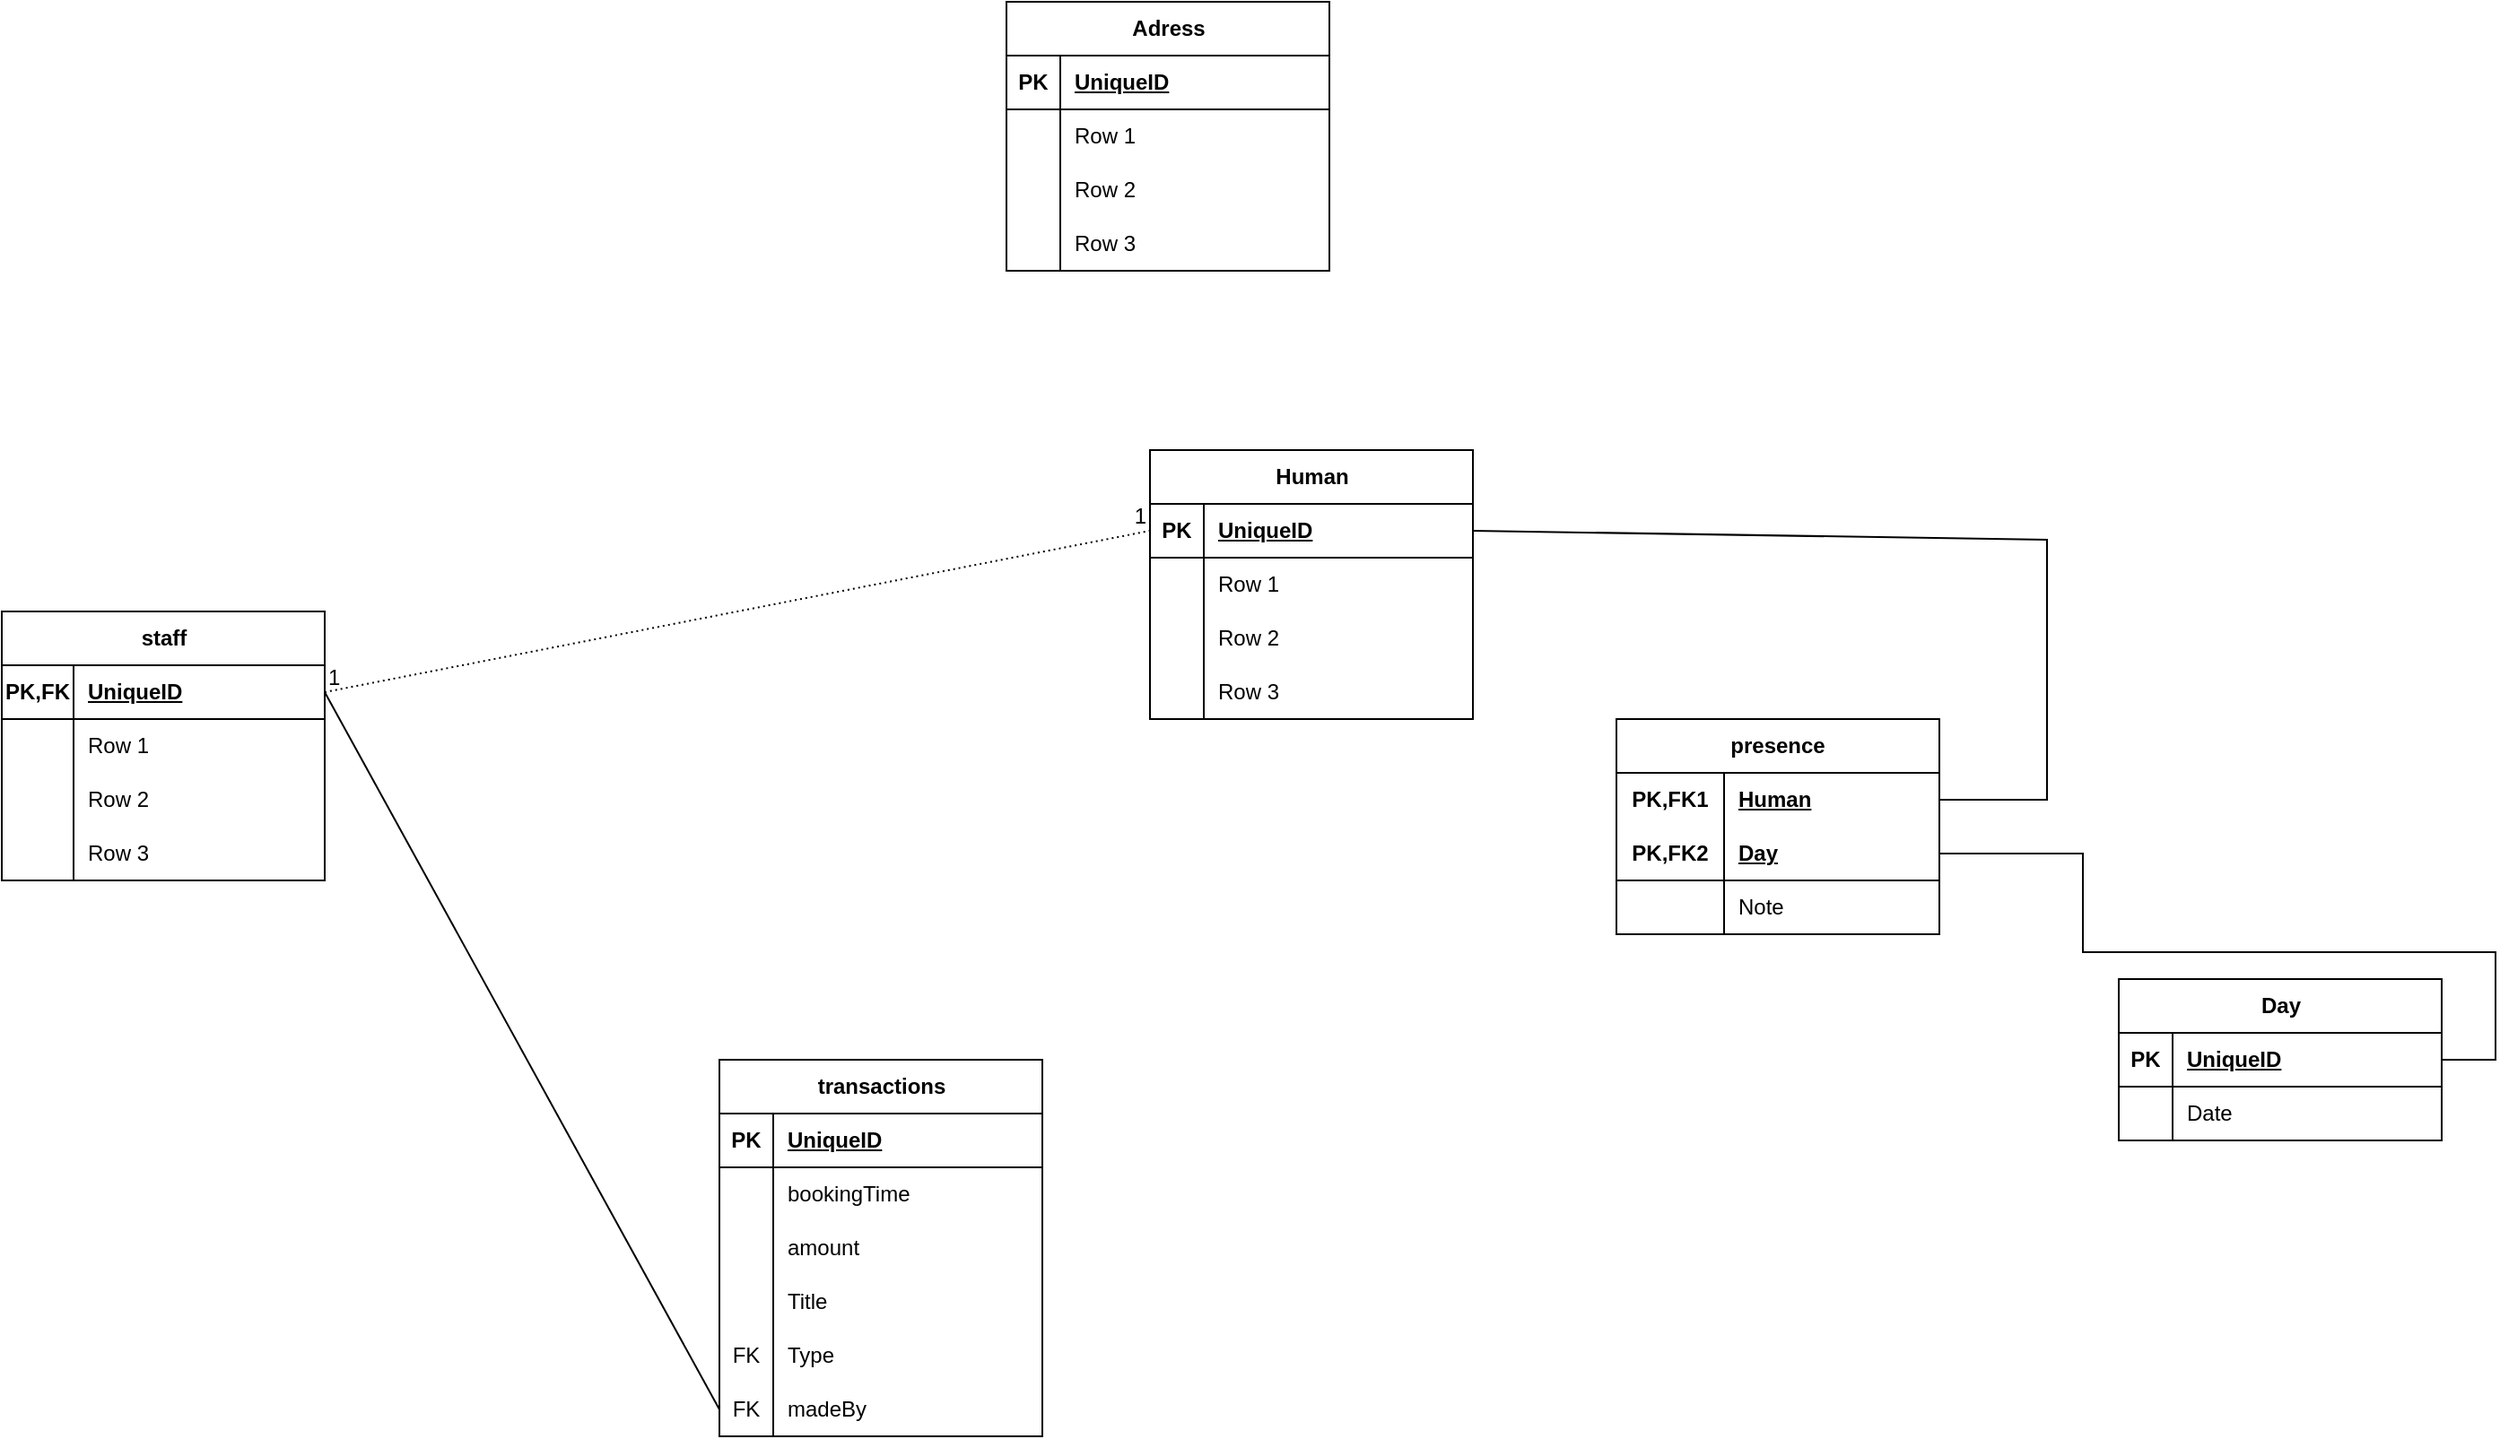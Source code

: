 <mxfile version="24.7.5" pages="3">
  <diagram id="R2lEEEUBdFMjLlhIrx00" name="Tabellendiagramm">
    <mxGraphModel dx="2045" dy="669" grid="1" gridSize="10" guides="1" tooltips="1" connect="1" arrows="1" fold="1" page="1" pageScale="1" pageWidth="850" pageHeight="1100" math="0" shadow="0" extFonts="Permanent Marker^https://fonts.googleapis.com/css?family=Permanent+Marker">
      <root>
        <mxCell id="0" />
        <mxCell id="1" parent="0" />
        <mxCell id="L5PnJ8nVsKOmJQkrpLi2-14" value="Human" style="shape=table;startSize=30;container=1;collapsible=1;childLayout=tableLayout;fixedRows=1;rowLines=0;fontStyle=1;align=center;resizeLast=1;html=1;" vertex="1" parent="1">
          <mxGeometry x="300" y="260" width="180" height="150" as="geometry" />
        </mxCell>
        <mxCell id="L5PnJ8nVsKOmJQkrpLi2-15" value="" style="shape=tableRow;horizontal=0;startSize=0;swimlaneHead=0;swimlaneBody=0;fillColor=none;collapsible=0;dropTarget=0;points=[[0,0.5],[1,0.5]];portConstraint=eastwest;top=0;left=0;right=0;bottom=1;" vertex="1" parent="L5PnJ8nVsKOmJQkrpLi2-14">
          <mxGeometry y="30" width="180" height="30" as="geometry" />
        </mxCell>
        <mxCell id="L5PnJ8nVsKOmJQkrpLi2-16" value="PK" style="shape=partialRectangle;connectable=0;fillColor=none;top=0;left=0;bottom=0;right=0;fontStyle=1;overflow=hidden;whiteSpace=wrap;html=1;" vertex="1" parent="L5PnJ8nVsKOmJQkrpLi2-15">
          <mxGeometry width="30" height="30" as="geometry">
            <mxRectangle width="30" height="30" as="alternateBounds" />
          </mxGeometry>
        </mxCell>
        <mxCell id="L5PnJ8nVsKOmJQkrpLi2-17" value="UniqueID" style="shape=partialRectangle;connectable=0;fillColor=none;top=0;left=0;bottom=0;right=0;align=left;spacingLeft=6;fontStyle=5;overflow=hidden;whiteSpace=wrap;html=1;" vertex="1" parent="L5PnJ8nVsKOmJQkrpLi2-15">
          <mxGeometry x="30" width="150" height="30" as="geometry">
            <mxRectangle width="150" height="30" as="alternateBounds" />
          </mxGeometry>
        </mxCell>
        <mxCell id="L5PnJ8nVsKOmJQkrpLi2-18" value="" style="shape=tableRow;horizontal=0;startSize=0;swimlaneHead=0;swimlaneBody=0;fillColor=none;collapsible=0;dropTarget=0;points=[[0,0.5],[1,0.5]];portConstraint=eastwest;top=0;left=0;right=0;bottom=0;" vertex="1" parent="L5PnJ8nVsKOmJQkrpLi2-14">
          <mxGeometry y="60" width="180" height="30" as="geometry" />
        </mxCell>
        <mxCell id="L5PnJ8nVsKOmJQkrpLi2-19" value="" style="shape=partialRectangle;connectable=0;fillColor=none;top=0;left=0;bottom=0;right=0;editable=1;overflow=hidden;whiteSpace=wrap;html=1;" vertex="1" parent="L5PnJ8nVsKOmJQkrpLi2-18">
          <mxGeometry width="30" height="30" as="geometry">
            <mxRectangle width="30" height="30" as="alternateBounds" />
          </mxGeometry>
        </mxCell>
        <mxCell id="L5PnJ8nVsKOmJQkrpLi2-20" value="Row 1" style="shape=partialRectangle;connectable=0;fillColor=none;top=0;left=0;bottom=0;right=0;align=left;spacingLeft=6;overflow=hidden;whiteSpace=wrap;html=1;" vertex="1" parent="L5PnJ8nVsKOmJQkrpLi2-18">
          <mxGeometry x="30" width="150" height="30" as="geometry">
            <mxRectangle width="150" height="30" as="alternateBounds" />
          </mxGeometry>
        </mxCell>
        <mxCell id="L5PnJ8nVsKOmJQkrpLi2-21" value="" style="shape=tableRow;horizontal=0;startSize=0;swimlaneHead=0;swimlaneBody=0;fillColor=none;collapsible=0;dropTarget=0;points=[[0,0.5],[1,0.5]];portConstraint=eastwest;top=0;left=0;right=0;bottom=0;" vertex="1" parent="L5PnJ8nVsKOmJQkrpLi2-14">
          <mxGeometry y="90" width="180" height="30" as="geometry" />
        </mxCell>
        <mxCell id="L5PnJ8nVsKOmJQkrpLi2-22" value="" style="shape=partialRectangle;connectable=0;fillColor=none;top=0;left=0;bottom=0;right=0;editable=1;overflow=hidden;whiteSpace=wrap;html=1;" vertex="1" parent="L5PnJ8nVsKOmJQkrpLi2-21">
          <mxGeometry width="30" height="30" as="geometry">
            <mxRectangle width="30" height="30" as="alternateBounds" />
          </mxGeometry>
        </mxCell>
        <mxCell id="L5PnJ8nVsKOmJQkrpLi2-23" value="Row 2" style="shape=partialRectangle;connectable=0;fillColor=none;top=0;left=0;bottom=0;right=0;align=left;spacingLeft=6;overflow=hidden;whiteSpace=wrap;html=1;" vertex="1" parent="L5PnJ8nVsKOmJQkrpLi2-21">
          <mxGeometry x="30" width="150" height="30" as="geometry">
            <mxRectangle width="150" height="30" as="alternateBounds" />
          </mxGeometry>
        </mxCell>
        <mxCell id="L5PnJ8nVsKOmJQkrpLi2-24" value="" style="shape=tableRow;horizontal=0;startSize=0;swimlaneHead=0;swimlaneBody=0;fillColor=none;collapsible=0;dropTarget=0;points=[[0,0.5],[1,0.5]];portConstraint=eastwest;top=0;left=0;right=0;bottom=0;" vertex="1" parent="L5PnJ8nVsKOmJQkrpLi2-14">
          <mxGeometry y="120" width="180" height="30" as="geometry" />
        </mxCell>
        <mxCell id="L5PnJ8nVsKOmJQkrpLi2-25" value="" style="shape=partialRectangle;connectable=0;fillColor=none;top=0;left=0;bottom=0;right=0;editable=1;overflow=hidden;whiteSpace=wrap;html=1;" vertex="1" parent="L5PnJ8nVsKOmJQkrpLi2-24">
          <mxGeometry width="30" height="30" as="geometry">
            <mxRectangle width="30" height="30" as="alternateBounds" />
          </mxGeometry>
        </mxCell>
        <mxCell id="L5PnJ8nVsKOmJQkrpLi2-26" value="Row 3" style="shape=partialRectangle;connectable=0;fillColor=none;top=0;left=0;bottom=0;right=0;align=left;spacingLeft=6;overflow=hidden;whiteSpace=wrap;html=1;" vertex="1" parent="L5PnJ8nVsKOmJQkrpLi2-24">
          <mxGeometry x="30" width="150" height="30" as="geometry">
            <mxRectangle width="150" height="30" as="alternateBounds" />
          </mxGeometry>
        </mxCell>
        <mxCell id="L5PnJ8nVsKOmJQkrpLi2-40" value="presence" style="shape=table;startSize=30;container=1;collapsible=1;childLayout=tableLayout;fixedRows=1;rowLines=0;fontStyle=1;align=center;resizeLast=1;html=1;whiteSpace=wrap;" vertex="1" parent="1">
          <mxGeometry x="560" y="410" width="180" height="120" as="geometry" />
        </mxCell>
        <mxCell id="L5PnJ8nVsKOmJQkrpLi2-41" value="" style="shape=tableRow;horizontal=0;startSize=0;swimlaneHead=0;swimlaneBody=0;fillColor=none;collapsible=0;dropTarget=0;points=[[0,0.5],[1,0.5]];portConstraint=eastwest;top=0;left=0;right=0;bottom=0;html=1;" vertex="1" parent="L5PnJ8nVsKOmJQkrpLi2-40">
          <mxGeometry y="30" width="180" height="30" as="geometry" />
        </mxCell>
        <mxCell id="L5PnJ8nVsKOmJQkrpLi2-42" value="PK,FK1" style="shape=partialRectangle;connectable=0;fillColor=none;top=0;left=0;bottom=0;right=0;fontStyle=1;overflow=hidden;html=1;whiteSpace=wrap;" vertex="1" parent="L5PnJ8nVsKOmJQkrpLi2-41">
          <mxGeometry width="60" height="30" as="geometry">
            <mxRectangle width="60" height="30" as="alternateBounds" />
          </mxGeometry>
        </mxCell>
        <mxCell id="L5PnJ8nVsKOmJQkrpLi2-43" value="Human" style="shape=partialRectangle;connectable=0;fillColor=none;top=0;left=0;bottom=0;right=0;align=left;spacingLeft=6;fontStyle=5;overflow=hidden;html=1;whiteSpace=wrap;" vertex="1" parent="L5PnJ8nVsKOmJQkrpLi2-41">
          <mxGeometry x="60" width="120" height="30" as="geometry">
            <mxRectangle width="120" height="30" as="alternateBounds" />
          </mxGeometry>
        </mxCell>
        <mxCell id="L5PnJ8nVsKOmJQkrpLi2-44" value="" style="shape=tableRow;horizontal=0;startSize=0;swimlaneHead=0;swimlaneBody=0;fillColor=none;collapsible=0;dropTarget=0;points=[[0,0.5],[1,0.5]];portConstraint=eastwest;top=0;left=0;right=0;bottom=1;html=1;" vertex="1" parent="L5PnJ8nVsKOmJQkrpLi2-40">
          <mxGeometry y="60" width="180" height="30" as="geometry" />
        </mxCell>
        <mxCell id="L5PnJ8nVsKOmJQkrpLi2-45" value="PK,FK2" style="shape=partialRectangle;connectable=0;fillColor=none;top=0;left=0;bottom=0;right=0;fontStyle=1;overflow=hidden;html=1;whiteSpace=wrap;" vertex="1" parent="L5PnJ8nVsKOmJQkrpLi2-44">
          <mxGeometry width="60" height="30" as="geometry">
            <mxRectangle width="60" height="30" as="alternateBounds" />
          </mxGeometry>
        </mxCell>
        <mxCell id="L5PnJ8nVsKOmJQkrpLi2-46" value="Day" style="shape=partialRectangle;connectable=0;fillColor=none;top=0;left=0;bottom=0;right=0;align=left;spacingLeft=6;fontStyle=5;overflow=hidden;html=1;whiteSpace=wrap;" vertex="1" parent="L5PnJ8nVsKOmJQkrpLi2-44">
          <mxGeometry x="60" width="120" height="30" as="geometry">
            <mxRectangle width="120" height="30" as="alternateBounds" />
          </mxGeometry>
        </mxCell>
        <mxCell id="L5PnJ8nVsKOmJQkrpLi2-97" value="" style="shape=tableRow;horizontal=0;startSize=0;swimlaneHead=0;swimlaneBody=0;fillColor=none;collapsible=0;dropTarget=0;points=[[0,0.5],[1,0.5]];portConstraint=eastwest;top=0;left=0;right=0;bottom=0;" vertex="1" parent="L5PnJ8nVsKOmJQkrpLi2-40">
          <mxGeometry y="90" width="180" height="30" as="geometry" />
        </mxCell>
        <mxCell id="L5PnJ8nVsKOmJQkrpLi2-98" value="" style="shape=partialRectangle;connectable=0;fillColor=none;top=0;left=0;bottom=0;right=0;fontStyle=0;overflow=hidden;whiteSpace=wrap;html=1;" vertex="1" parent="L5PnJ8nVsKOmJQkrpLi2-97">
          <mxGeometry width="60" height="30" as="geometry">
            <mxRectangle width="60" height="30" as="alternateBounds" />
          </mxGeometry>
        </mxCell>
        <mxCell id="L5PnJ8nVsKOmJQkrpLi2-99" value="Note" style="shape=partialRectangle;connectable=0;fillColor=none;top=0;left=0;bottom=0;right=0;align=left;spacingLeft=6;fontStyle=0;overflow=hidden;whiteSpace=wrap;html=1;" vertex="1" parent="L5PnJ8nVsKOmJQkrpLi2-97">
          <mxGeometry x="60" width="120" height="30" as="geometry">
            <mxRectangle width="120" height="30" as="alternateBounds" />
          </mxGeometry>
        </mxCell>
        <mxCell id="L5PnJ8nVsKOmJQkrpLi2-53" value="Day" style="shape=table;startSize=30;container=1;collapsible=1;childLayout=tableLayout;fixedRows=1;rowLines=0;fontStyle=1;align=center;resizeLast=1;html=1;" vertex="1" parent="1">
          <mxGeometry x="840" y="555" width="180" height="90" as="geometry" />
        </mxCell>
        <mxCell id="L5PnJ8nVsKOmJQkrpLi2-54" value="" style="shape=tableRow;horizontal=0;startSize=0;swimlaneHead=0;swimlaneBody=0;fillColor=none;collapsible=0;dropTarget=0;points=[[0,0.5],[1,0.5]];portConstraint=eastwest;top=0;left=0;right=0;bottom=1;" vertex="1" parent="L5PnJ8nVsKOmJQkrpLi2-53">
          <mxGeometry y="30" width="180" height="30" as="geometry" />
        </mxCell>
        <mxCell id="L5PnJ8nVsKOmJQkrpLi2-55" value="PK" style="shape=partialRectangle;connectable=0;fillColor=none;top=0;left=0;bottom=0;right=0;fontStyle=1;overflow=hidden;whiteSpace=wrap;html=1;" vertex="1" parent="L5PnJ8nVsKOmJQkrpLi2-54">
          <mxGeometry width="30" height="30" as="geometry">
            <mxRectangle width="30" height="30" as="alternateBounds" />
          </mxGeometry>
        </mxCell>
        <mxCell id="L5PnJ8nVsKOmJQkrpLi2-56" value="UniqueID" style="shape=partialRectangle;connectable=0;fillColor=none;top=0;left=0;bottom=0;right=0;align=left;spacingLeft=6;fontStyle=5;overflow=hidden;whiteSpace=wrap;html=1;" vertex="1" parent="L5PnJ8nVsKOmJQkrpLi2-54">
          <mxGeometry x="30" width="150" height="30" as="geometry">
            <mxRectangle width="150" height="30" as="alternateBounds" />
          </mxGeometry>
        </mxCell>
        <mxCell id="L5PnJ8nVsKOmJQkrpLi2-57" value="" style="shape=tableRow;horizontal=0;startSize=0;swimlaneHead=0;swimlaneBody=0;fillColor=none;collapsible=0;dropTarget=0;points=[[0,0.5],[1,0.5]];portConstraint=eastwest;top=0;left=0;right=0;bottom=0;" vertex="1" parent="L5PnJ8nVsKOmJQkrpLi2-53">
          <mxGeometry y="60" width="180" height="30" as="geometry" />
        </mxCell>
        <mxCell id="L5PnJ8nVsKOmJQkrpLi2-58" value="" style="shape=partialRectangle;connectable=0;fillColor=none;top=0;left=0;bottom=0;right=0;editable=1;overflow=hidden;whiteSpace=wrap;html=1;" vertex="1" parent="L5PnJ8nVsKOmJQkrpLi2-57">
          <mxGeometry width="30" height="30" as="geometry">
            <mxRectangle width="30" height="30" as="alternateBounds" />
          </mxGeometry>
        </mxCell>
        <mxCell id="L5PnJ8nVsKOmJQkrpLi2-59" value="Date" style="shape=partialRectangle;connectable=0;fillColor=none;top=0;left=0;bottom=0;right=0;align=left;spacingLeft=6;overflow=hidden;whiteSpace=wrap;html=1;" vertex="1" parent="L5PnJ8nVsKOmJQkrpLi2-57">
          <mxGeometry x="30" width="150" height="30" as="geometry">
            <mxRectangle width="150" height="30" as="alternateBounds" />
          </mxGeometry>
        </mxCell>
        <mxCell id="L5PnJ8nVsKOmJQkrpLi2-66" value="" style="endArrow=none;html=1;rounded=0;exitX=1;exitY=0.5;exitDx=0;exitDy=0;entryX=1;entryY=0.5;entryDx=0;entryDy=0;" edge="1" parent="1" source="L5PnJ8nVsKOmJQkrpLi2-15" target="L5PnJ8nVsKOmJQkrpLi2-41">
          <mxGeometry relative="1" as="geometry">
            <mxPoint x="510" y="410" as="sourcePoint" />
            <mxPoint x="670" y="410" as="targetPoint" />
            <Array as="points">
              <mxPoint x="800" y="310" />
              <mxPoint x="800" y="455" />
            </Array>
          </mxGeometry>
        </mxCell>
        <mxCell id="L5PnJ8nVsKOmJQkrpLi2-72" value="" style="endArrow=none;html=1;rounded=0;exitX=1;exitY=0.5;exitDx=0;exitDy=0;entryX=1;entryY=0.5;entryDx=0;entryDy=0;" edge="1" parent="1" source="L5PnJ8nVsKOmJQkrpLi2-44" target="L5PnJ8nVsKOmJQkrpLi2-54">
          <mxGeometry relative="1" as="geometry">
            <mxPoint x="760" y="625" as="sourcePoint" />
            <mxPoint x="1010" y="590" as="targetPoint" />
            <Array as="points">
              <mxPoint x="820" y="485" />
              <mxPoint x="820" y="540" />
              <mxPoint x="1050" y="540" />
              <mxPoint x="1050" y="600" />
            </Array>
          </mxGeometry>
        </mxCell>
        <mxCell id="L5PnJ8nVsKOmJQkrpLi2-73" value="transactions" style="shape=table;startSize=30;container=1;collapsible=1;childLayout=tableLayout;fixedRows=1;rowLines=0;fontStyle=1;align=center;resizeLast=1;html=1;" vertex="1" parent="1">
          <mxGeometry x="60" y="600" width="180" height="210" as="geometry">
            <mxRectangle x="60" y="600" width="70" height="30" as="alternateBounds" />
          </mxGeometry>
        </mxCell>
        <mxCell id="L5PnJ8nVsKOmJQkrpLi2-74" value="" style="shape=tableRow;horizontal=0;startSize=0;swimlaneHead=0;swimlaneBody=0;fillColor=none;collapsible=0;dropTarget=0;points=[[0,0.5],[1,0.5]];portConstraint=eastwest;top=0;left=0;right=0;bottom=1;" vertex="1" parent="L5PnJ8nVsKOmJQkrpLi2-73">
          <mxGeometry y="30" width="180" height="30" as="geometry" />
        </mxCell>
        <mxCell id="L5PnJ8nVsKOmJQkrpLi2-75" value="PK" style="shape=partialRectangle;connectable=0;fillColor=none;top=0;left=0;bottom=0;right=0;fontStyle=1;overflow=hidden;whiteSpace=wrap;html=1;" vertex="1" parent="L5PnJ8nVsKOmJQkrpLi2-74">
          <mxGeometry width="30" height="30" as="geometry">
            <mxRectangle width="30" height="30" as="alternateBounds" />
          </mxGeometry>
        </mxCell>
        <mxCell id="L5PnJ8nVsKOmJQkrpLi2-76" value="UniqueID" style="shape=partialRectangle;connectable=0;fillColor=none;top=0;left=0;bottom=0;right=0;align=left;spacingLeft=6;fontStyle=5;overflow=hidden;whiteSpace=wrap;html=1;" vertex="1" parent="L5PnJ8nVsKOmJQkrpLi2-74">
          <mxGeometry x="30" width="150" height="30" as="geometry">
            <mxRectangle width="150" height="30" as="alternateBounds" />
          </mxGeometry>
        </mxCell>
        <mxCell id="L5PnJ8nVsKOmJQkrpLi2-77" value="" style="shape=tableRow;horizontal=0;startSize=0;swimlaneHead=0;swimlaneBody=0;fillColor=none;collapsible=0;dropTarget=0;points=[[0,0.5],[1,0.5]];portConstraint=eastwest;top=0;left=0;right=0;bottom=0;" vertex="1" parent="L5PnJ8nVsKOmJQkrpLi2-73">
          <mxGeometry y="60" width="180" height="30" as="geometry" />
        </mxCell>
        <mxCell id="L5PnJ8nVsKOmJQkrpLi2-78" value="" style="shape=partialRectangle;connectable=0;fillColor=none;top=0;left=0;bottom=0;right=0;editable=1;overflow=hidden;whiteSpace=wrap;html=1;" vertex="1" parent="L5PnJ8nVsKOmJQkrpLi2-77">
          <mxGeometry width="30" height="30" as="geometry">
            <mxRectangle width="30" height="30" as="alternateBounds" />
          </mxGeometry>
        </mxCell>
        <mxCell id="L5PnJ8nVsKOmJQkrpLi2-79" value="bookingTime" style="shape=partialRectangle;connectable=0;fillColor=none;top=0;left=0;bottom=0;right=0;align=left;spacingLeft=6;overflow=hidden;whiteSpace=wrap;html=1;" vertex="1" parent="L5PnJ8nVsKOmJQkrpLi2-77">
          <mxGeometry x="30" width="150" height="30" as="geometry">
            <mxRectangle width="150" height="30" as="alternateBounds" />
          </mxGeometry>
        </mxCell>
        <mxCell id="L5PnJ8nVsKOmJQkrpLi2-80" value="" style="shape=tableRow;horizontal=0;startSize=0;swimlaneHead=0;swimlaneBody=0;fillColor=none;collapsible=0;dropTarget=0;points=[[0,0.5],[1,0.5]];portConstraint=eastwest;top=0;left=0;right=0;bottom=0;" vertex="1" parent="L5PnJ8nVsKOmJQkrpLi2-73">
          <mxGeometry y="90" width="180" height="30" as="geometry" />
        </mxCell>
        <mxCell id="L5PnJ8nVsKOmJQkrpLi2-81" value="" style="shape=partialRectangle;connectable=0;fillColor=none;top=0;left=0;bottom=0;right=0;editable=1;overflow=hidden;whiteSpace=wrap;html=1;" vertex="1" parent="L5PnJ8nVsKOmJQkrpLi2-80">
          <mxGeometry width="30" height="30" as="geometry">
            <mxRectangle width="30" height="30" as="alternateBounds" />
          </mxGeometry>
        </mxCell>
        <mxCell id="L5PnJ8nVsKOmJQkrpLi2-82" value="amount" style="shape=partialRectangle;connectable=0;fillColor=none;top=0;left=0;bottom=0;right=0;align=left;spacingLeft=6;overflow=hidden;whiteSpace=wrap;html=1;" vertex="1" parent="L5PnJ8nVsKOmJQkrpLi2-80">
          <mxGeometry x="30" width="150" height="30" as="geometry">
            <mxRectangle width="150" height="30" as="alternateBounds" />
          </mxGeometry>
        </mxCell>
        <mxCell id="L5PnJ8nVsKOmJQkrpLi2-83" value="" style="shape=tableRow;horizontal=0;startSize=0;swimlaneHead=0;swimlaneBody=0;fillColor=none;collapsible=0;dropTarget=0;points=[[0,0.5],[1,0.5]];portConstraint=eastwest;top=0;left=0;right=0;bottom=0;" vertex="1" parent="L5PnJ8nVsKOmJQkrpLi2-73">
          <mxGeometry y="120" width="180" height="30" as="geometry" />
        </mxCell>
        <mxCell id="L5PnJ8nVsKOmJQkrpLi2-84" value="" style="shape=partialRectangle;connectable=0;fillColor=none;top=0;left=0;bottom=0;right=0;editable=1;overflow=hidden;whiteSpace=wrap;html=1;" vertex="1" parent="L5PnJ8nVsKOmJQkrpLi2-83">
          <mxGeometry width="30" height="30" as="geometry">
            <mxRectangle width="30" height="30" as="alternateBounds" />
          </mxGeometry>
        </mxCell>
        <mxCell id="L5PnJ8nVsKOmJQkrpLi2-85" value="Title" style="shape=partialRectangle;connectable=0;fillColor=none;top=0;left=0;bottom=0;right=0;align=left;spacingLeft=6;overflow=hidden;whiteSpace=wrap;html=1;" vertex="1" parent="L5PnJ8nVsKOmJQkrpLi2-83">
          <mxGeometry x="30" width="150" height="30" as="geometry">
            <mxRectangle width="150" height="30" as="alternateBounds" />
          </mxGeometry>
        </mxCell>
        <mxCell id="L5PnJ8nVsKOmJQkrpLi2-93" value="" style="shape=tableRow;horizontal=0;startSize=0;swimlaneHead=0;swimlaneBody=0;fillColor=none;collapsible=0;dropTarget=0;points=[[0,0.5],[1,0.5]];portConstraint=eastwest;top=0;left=0;right=0;bottom=0;" vertex="1" parent="L5PnJ8nVsKOmJQkrpLi2-73">
          <mxGeometry y="150" width="180" height="30" as="geometry" />
        </mxCell>
        <mxCell id="L5PnJ8nVsKOmJQkrpLi2-94" value="FK" style="shape=partialRectangle;connectable=0;fillColor=none;top=0;left=0;bottom=0;right=0;fontStyle=0;overflow=hidden;whiteSpace=wrap;html=1;" vertex="1" parent="L5PnJ8nVsKOmJQkrpLi2-93">
          <mxGeometry width="30" height="30" as="geometry">
            <mxRectangle width="30" height="30" as="alternateBounds" />
          </mxGeometry>
        </mxCell>
        <mxCell id="L5PnJ8nVsKOmJQkrpLi2-95" value="Type" style="shape=partialRectangle;connectable=0;fillColor=none;top=0;left=0;bottom=0;right=0;align=left;spacingLeft=6;fontStyle=0;overflow=hidden;whiteSpace=wrap;html=1;" vertex="1" parent="L5PnJ8nVsKOmJQkrpLi2-93">
          <mxGeometry x="30" width="150" height="30" as="geometry">
            <mxRectangle width="150" height="30" as="alternateBounds" />
          </mxGeometry>
        </mxCell>
        <mxCell id="L5PnJ8nVsKOmJQkrpLi2-100" value="" style="shape=tableRow;horizontal=0;startSize=0;swimlaneHead=0;swimlaneBody=0;fillColor=none;collapsible=0;dropTarget=0;points=[[0,0.5],[1,0.5]];portConstraint=eastwest;top=0;left=0;right=0;bottom=0;" vertex="1" parent="L5PnJ8nVsKOmJQkrpLi2-73">
          <mxGeometry y="180" width="180" height="30" as="geometry" />
        </mxCell>
        <mxCell id="L5PnJ8nVsKOmJQkrpLi2-101" value="FK" style="shape=partialRectangle;connectable=0;fillColor=none;top=0;left=0;bottom=0;right=0;fontStyle=0;overflow=hidden;whiteSpace=wrap;html=1;" vertex="1" parent="L5PnJ8nVsKOmJQkrpLi2-100">
          <mxGeometry width="30" height="30" as="geometry">
            <mxRectangle width="30" height="30" as="alternateBounds" />
          </mxGeometry>
        </mxCell>
        <mxCell id="L5PnJ8nVsKOmJQkrpLi2-102" value="madeBy" style="shape=partialRectangle;connectable=0;fillColor=none;top=0;left=0;bottom=0;right=0;align=left;spacingLeft=6;fontStyle=0;overflow=hidden;whiteSpace=wrap;html=1;" vertex="1" parent="L5PnJ8nVsKOmJQkrpLi2-100">
          <mxGeometry x="30" width="150" height="30" as="geometry">
            <mxRectangle width="150" height="30" as="alternateBounds" />
          </mxGeometry>
        </mxCell>
        <mxCell id="L5PnJ8nVsKOmJQkrpLi2-103" value="staff" style="shape=table;startSize=30;container=1;collapsible=1;childLayout=tableLayout;fixedRows=1;rowLines=0;fontStyle=1;align=center;resizeLast=1;html=1;" vertex="1" parent="1">
          <mxGeometry x="-340" y="350" width="180" height="150" as="geometry" />
        </mxCell>
        <mxCell id="L5PnJ8nVsKOmJQkrpLi2-104" value="" style="shape=tableRow;horizontal=0;startSize=0;swimlaneHead=0;swimlaneBody=0;fillColor=none;collapsible=0;dropTarget=0;points=[[0,0.5],[1,0.5]];portConstraint=eastwest;top=0;left=0;right=0;bottom=1;" vertex="1" parent="L5PnJ8nVsKOmJQkrpLi2-103">
          <mxGeometry y="30" width="180" height="30" as="geometry" />
        </mxCell>
        <mxCell id="L5PnJ8nVsKOmJQkrpLi2-105" value="PK,FK" style="shape=partialRectangle;connectable=0;fillColor=none;top=0;left=0;bottom=0;right=0;fontStyle=1;overflow=hidden;whiteSpace=wrap;html=1;" vertex="1" parent="L5PnJ8nVsKOmJQkrpLi2-104">
          <mxGeometry width="40" height="30" as="geometry">
            <mxRectangle width="40" height="30" as="alternateBounds" />
          </mxGeometry>
        </mxCell>
        <mxCell id="L5PnJ8nVsKOmJQkrpLi2-106" value="UniqueID" style="shape=partialRectangle;connectable=0;fillColor=none;top=0;left=0;bottom=0;right=0;align=left;spacingLeft=6;fontStyle=5;overflow=hidden;whiteSpace=wrap;html=1;" vertex="1" parent="L5PnJ8nVsKOmJQkrpLi2-104">
          <mxGeometry x="40" width="140" height="30" as="geometry">
            <mxRectangle width="140" height="30" as="alternateBounds" />
          </mxGeometry>
        </mxCell>
        <mxCell id="L5PnJ8nVsKOmJQkrpLi2-107" value="" style="shape=tableRow;horizontal=0;startSize=0;swimlaneHead=0;swimlaneBody=0;fillColor=none;collapsible=0;dropTarget=0;points=[[0,0.5],[1,0.5]];portConstraint=eastwest;top=0;left=0;right=0;bottom=0;" vertex="1" parent="L5PnJ8nVsKOmJQkrpLi2-103">
          <mxGeometry y="60" width="180" height="30" as="geometry" />
        </mxCell>
        <mxCell id="L5PnJ8nVsKOmJQkrpLi2-108" value="" style="shape=partialRectangle;connectable=0;fillColor=none;top=0;left=0;bottom=0;right=0;editable=1;overflow=hidden;whiteSpace=wrap;html=1;" vertex="1" parent="L5PnJ8nVsKOmJQkrpLi2-107">
          <mxGeometry width="40" height="30" as="geometry">
            <mxRectangle width="40" height="30" as="alternateBounds" />
          </mxGeometry>
        </mxCell>
        <mxCell id="L5PnJ8nVsKOmJQkrpLi2-109" value="Row 1" style="shape=partialRectangle;connectable=0;fillColor=none;top=0;left=0;bottom=0;right=0;align=left;spacingLeft=6;overflow=hidden;whiteSpace=wrap;html=1;" vertex="1" parent="L5PnJ8nVsKOmJQkrpLi2-107">
          <mxGeometry x="40" width="140" height="30" as="geometry">
            <mxRectangle width="140" height="30" as="alternateBounds" />
          </mxGeometry>
        </mxCell>
        <mxCell id="L5PnJ8nVsKOmJQkrpLi2-110" value="" style="shape=tableRow;horizontal=0;startSize=0;swimlaneHead=0;swimlaneBody=0;fillColor=none;collapsible=0;dropTarget=0;points=[[0,0.5],[1,0.5]];portConstraint=eastwest;top=0;left=0;right=0;bottom=0;" vertex="1" parent="L5PnJ8nVsKOmJQkrpLi2-103">
          <mxGeometry y="90" width="180" height="30" as="geometry" />
        </mxCell>
        <mxCell id="L5PnJ8nVsKOmJQkrpLi2-111" value="" style="shape=partialRectangle;connectable=0;fillColor=none;top=0;left=0;bottom=0;right=0;editable=1;overflow=hidden;whiteSpace=wrap;html=1;" vertex="1" parent="L5PnJ8nVsKOmJQkrpLi2-110">
          <mxGeometry width="40" height="30" as="geometry">
            <mxRectangle width="40" height="30" as="alternateBounds" />
          </mxGeometry>
        </mxCell>
        <mxCell id="L5PnJ8nVsKOmJQkrpLi2-112" value="Row 2" style="shape=partialRectangle;connectable=0;fillColor=none;top=0;left=0;bottom=0;right=0;align=left;spacingLeft=6;overflow=hidden;whiteSpace=wrap;html=1;" vertex="1" parent="L5PnJ8nVsKOmJQkrpLi2-110">
          <mxGeometry x="40" width="140" height="30" as="geometry">
            <mxRectangle width="140" height="30" as="alternateBounds" />
          </mxGeometry>
        </mxCell>
        <mxCell id="L5PnJ8nVsKOmJQkrpLi2-113" value="" style="shape=tableRow;horizontal=0;startSize=0;swimlaneHead=0;swimlaneBody=0;fillColor=none;collapsible=0;dropTarget=0;points=[[0,0.5],[1,0.5]];portConstraint=eastwest;top=0;left=0;right=0;bottom=0;" vertex="1" parent="L5PnJ8nVsKOmJQkrpLi2-103">
          <mxGeometry y="120" width="180" height="30" as="geometry" />
        </mxCell>
        <mxCell id="L5PnJ8nVsKOmJQkrpLi2-114" value="" style="shape=partialRectangle;connectable=0;fillColor=none;top=0;left=0;bottom=0;right=0;editable=1;overflow=hidden;whiteSpace=wrap;html=1;" vertex="1" parent="L5PnJ8nVsKOmJQkrpLi2-113">
          <mxGeometry width="40" height="30" as="geometry">
            <mxRectangle width="40" height="30" as="alternateBounds" />
          </mxGeometry>
        </mxCell>
        <mxCell id="L5PnJ8nVsKOmJQkrpLi2-115" value="Row 3" style="shape=partialRectangle;connectable=0;fillColor=none;top=0;left=0;bottom=0;right=0;align=left;spacingLeft=6;overflow=hidden;whiteSpace=wrap;html=1;" vertex="1" parent="L5PnJ8nVsKOmJQkrpLi2-113">
          <mxGeometry x="40" width="140" height="30" as="geometry">
            <mxRectangle width="140" height="30" as="alternateBounds" />
          </mxGeometry>
        </mxCell>
        <mxCell id="L5PnJ8nVsKOmJQkrpLi2-117" value="" style="endArrow=none;html=1;rounded=0;exitX=1;exitY=0.5;exitDx=0;exitDy=0;entryX=0;entryY=0.5;entryDx=0;entryDy=0;" edge="1" parent="1" source="L5PnJ8nVsKOmJQkrpLi2-104" target="L5PnJ8nVsKOmJQkrpLi2-100">
          <mxGeometry relative="1" as="geometry">
            <mxPoint x="90" y="530" as="sourcePoint" />
            <mxPoint x="250" y="530" as="targetPoint" />
          </mxGeometry>
        </mxCell>
        <mxCell id="L5PnJ8nVsKOmJQkrpLi2-118" value="" style="endArrow=none;html=1;rounded=0;dashed=1;dashPattern=1 2;exitX=1;exitY=0.5;exitDx=0;exitDy=0;entryX=0;entryY=0.5;entryDx=0;entryDy=0;" edge="1" parent="1" source="L5PnJ8nVsKOmJQkrpLi2-104" target="L5PnJ8nVsKOmJQkrpLi2-15">
          <mxGeometry relative="1" as="geometry">
            <mxPoint x="90" y="530" as="sourcePoint" />
            <mxPoint x="250" y="530" as="targetPoint" />
          </mxGeometry>
        </mxCell>
        <mxCell id="L5PnJ8nVsKOmJQkrpLi2-119" value="1" style="resizable=0;html=1;whiteSpace=wrap;align=left;verticalAlign=bottom;" connectable="0" vertex="1" parent="L5PnJ8nVsKOmJQkrpLi2-118">
          <mxGeometry x="-1" relative="1" as="geometry" />
        </mxCell>
        <mxCell id="L5PnJ8nVsKOmJQkrpLi2-120" value="1" style="resizable=0;html=1;whiteSpace=wrap;align=right;verticalAlign=bottom;" connectable="0" vertex="1" parent="L5PnJ8nVsKOmJQkrpLi2-118">
          <mxGeometry x="1" relative="1" as="geometry" />
        </mxCell>
        <mxCell id="L5PnJ8nVsKOmJQkrpLi2-121" value="Adress" style="shape=table;startSize=30;container=1;collapsible=1;childLayout=tableLayout;fixedRows=1;rowLines=0;fontStyle=1;align=center;resizeLast=1;html=1;" vertex="1" parent="1">
          <mxGeometry x="220" y="10" width="180" height="150" as="geometry" />
        </mxCell>
        <mxCell id="L5PnJ8nVsKOmJQkrpLi2-122" value="" style="shape=tableRow;horizontal=0;startSize=0;swimlaneHead=0;swimlaneBody=0;fillColor=none;collapsible=0;dropTarget=0;points=[[0,0.5],[1,0.5]];portConstraint=eastwest;top=0;left=0;right=0;bottom=1;" vertex="1" parent="L5PnJ8nVsKOmJQkrpLi2-121">
          <mxGeometry y="30" width="180" height="30" as="geometry" />
        </mxCell>
        <mxCell id="L5PnJ8nVsKOmJQkrpLi2-123" value="PK" style="shape=partialRectangle;connectable=0;fillColor=none;top=0;left=0;bottom=0;right=0;fontStyle=1;overflow=hidden;whiteSpace=wrap;html=1;" vertex="1" parent="L5PnJ8nVsKOmJQkrpLi2-122">
          <mxGeometry width="30" height="30" as="geometry">
            <mxRectangle width="30" height="30" as="alternateBounds" />
          </mxGeometry>
        </mxCell>
        <mxCell id="L5PnJ8nVsKOmJQkrpLi2-124" value="UniqueID" style="shape=partialRectangle;connectable=0;fillColor=none;top=0;left=0;bottom=0;right=0;align=left;spacingLeft=6;fontStyle=5;overflow=hidden;whiteSpace=wrap;html=1;" vertex="1" parent="L5PnJ8nVsKOmJQkrpLi2-122">
          <mxGeometry x="30" width="150" height="30" as="geometry">
            <mxRectangle width="150" height="30" as="alternateBounds" />
          </mxGeometry>
        </mxCell>
        <mxCell id="L5PnJ8nVsKOmJQkrpLi2-125" value="" style="shape=tableRow;horizontal=0;startSize=0;swimlaneHead=0;swimlaneBody=0;fillColor=none;collapsible=0;dropTarget=0;points=[[0,0.5],[1,0.5]];portConstraint=eastwest;top=0;left=0;right=0;bottom=0;" vertex="1" parent="L5PnJ8nVsKOmJQkrpLi2-121">
          <mxGeometry y="60" width="180" height="30" as="geometry" />
        </mxCell>
        <mxCell id="L5PnJ8nVsKOmJQkrpLi2-126" value="" style="shape=partialRectangle;connectable=0;fillColor=none;top=0;left=0;bottom=0;right=0;editable=1;overflow=hidden;whiteSpace=wrap;html=1;" vertex="1" parent="L5PnJ8nVsKOmJQkrpLi2-125">
          <mxGeometry width="30" height="30" as="geometry">
            <mxRectangle width="30" height="30" as="alternateBounds" />
          </mxGeometry>
        </mxCell>
        <mxCell id="L5PnJ8nVsKOmJQkrpLi2-127" value="Row 1" style="shape=partialRectangle;connectable=0;fillColor=none;top=0;left=0;bottom=0;right=0;align=left;spacingLeft=6;overflow=hidden;whiteSpace=wrap;html=1;" vertex="1" parent="L5PnJ8nVsKOmJQkrpLi2-125">
          <mxGeometry x="30" width="150" height="30" as="geometry">
            <mxRectangle width="150" height="30" as="alternateBounds" />
          </mxGeometry>
        </mxCell>
        <mxCell id="L5PnJ8nVsKOmJQkrpLi2-128" value="" style="shape=tableRow;horizontal=0;startSize=0;swimlaneHead=0;swimlaneBody=0;fillColor=none;collapsible=0;dropTarget=0;points=[[0,0.5],[1,0.5]];portConstraint=eastwest;top=0;left=0;right=0;bottom=0;" vertex="1" parent="L5PnJ8nVsKOmJQkrpLi2-121">
          <mxGeometry y="90" width="180" height="30" as="geometry" />
        </mxCell>
        <mxCell id="L5PnJ8nVsKOmJQkrpLi2-129" value="" style="shape=partialRectangle;connectable=0;fillColor=none;top=0;left=0;bottom=0;right=0;editable=1;overflow=hidden;whiteSpace=wrap;html=1;" vertex="1" parent="L5PnJ8nVsKOmJQkrpLi2-128">
          <mxGeometry width="30" height="30" as="geometry">
            <mxRectangle width="30" height="30" as="alternateBounds" />
          </mxGeometry>
        </mxCell>
        <mxCell id="L5PnJ8nVsKOmJQkrpLi2-130" value="Row 2" style="shape=partialRectangle;connectable=0;fillColor=none;top=0;left=0;bottom=0;right=0;align=left;spacingLeft=6;overflow=hidden;whiteSpace=wrap;html=1;" vertex="1" parent="L5PnJ8nVsKOmJQkrpLi2-128">
          <mxGeometry x="30" width="150" height="30" as="geometry">
            <mxRectangle width="150" height="30" as="alternateBounds" />
          </mxGeometry>
        </mxCell>
        <mxCell id="L5PnJ8nVsKOmJQkrpLi2-131" value="" style="shape=tableRow;horizontal=0;startSize=0;swimlaneHead=0;swimlaneBody=0;fillColor=none;collapsible=0;dropTarget=0;points=[[0,0.5],[1,0.5]];portConstraint=eastwest;top=0;left=0;right=0;bottom=0;" vertex="1" parent="L5PnJ8nVsKOmJQkrpLi2-121">
          <mxGeometry y="120" width="180" height="30" as="geometry" />
        </mxCell>
        <mxCell id="L5PnJ8nVsKOmJQkrpLi2-132" value="" style="shape=partialRectangle;connectable=0;fillColor=none;top=0;left=0;bottom=0;right=0;editable=1;overflow=hidden;whiteSpace=wrap;html=1;" vertex="1" parent="L5PnJ8nVsKOmJQkrpLi2-131">
          <mxGeometry width="30" height="30" as="geometry">
            <mxRectangle width="30" height="30" as="alternateBounds" />
          </mxGeometry>
        </mxCell>
        <mxCell id="L5PnJ8nVsKOmJQkrpLi2-133" value="Row 3" style="shape=partialRectangle;connectable=0;fillColor=none;top=0;left=0;bottom=0;right=0;align=left;spacingLeft=6;overflow=hidden;whiteSpace=wrap;html=1;" vertex="1" parent="L5PnJ8nVsKOmJQkrpLi2-131">
          <mxGeometry x="30" width="150" height="30" as="geometry">
            <mxRectangle width="150" height="30" as="alternateBounds" />
          </mxGeometry>
        </mxCell>
      </root>
    </mxGraphModel>
  </diagram>
  <diagram id="y1vq_JV9QT87Woqm2dd_" name="ER-NF0">
    <mxGraphModel dx="2228" dy="803" grid="1" gridSize="10" guides="1" tooltips="1" connect="1" arrows="1" fold="1" page="1" pageScale="1" pageWidth="827" pageHeight="1169" math="0" shadow="0">
      <root>
        <mxCell id="0" />
        <mxCell id="1" parent="0" />
        <mxCell id="KPbbXiZyKUg7hyKv0AFr-1" value="Menschen" style="swimlane;childLayout=stackLayout;horizontal=1;startSize=50;horizontalStack=0;rounded=1;fontSize=14;fontStyle=0;strokeWidth=2;resizeParent=0;resizeLast=1;shadow=0;dashed=0;align=center;arcSize=4;whiteSpace=wrap;html=1;" vertex="1" parent="1">
          <mxGeometry x="180" y="500" width="160" height="440" as="geometry" />
        </mxCell>
        <mxCell id="KPbbXiZyKUg7hyKv0AFr-2" value="&lt;div&gt;Name&lt;/div&gt;&lt;div&gt;Vorname&lt;/div&gt;&lt;div&gt;Geburtsdatum&lt;/div&gt;&lt;div&gt;Alter&lt;/div&gt;&lt;div&gt;Geschlecht&lt;/div&gt;&lt;div&gt;Nationalität&lt;/div&gt;&lt;div&gt;Krankenkasse&lt;/div&gt;&lt;div&gt;Anmeldung vom&lt;/div&gt;&lt;div&gt;Versicherter&lt;/div&gt;&lt;div&gt;Bestätigung verschickt am&lt;/div&gt;&lt;div&gt;Erinnerung&lt;/div&gt;&lt;div&gt;Schulform&lt;/div&gt;&lt;div&gt;Corona impfung&lt;/div&gt;&lt;div&gt;Ernährung&lt;/div&gt;&lt;div&gt;&lt;span style=&quot;background-color: initial;&quot;&gt;T- Shirt Größe&lt;/span&gt;&lt;/div&gt;&lt;div&gt;&lt;span style=&quot;background-color: initial;&quot;&gt;L=Leiter M=Mitarbeiter&lt;/span&gt;&lt;/div&gt;&lt;div&gt;&lt;span style=&quot;background-color: initial;&quot;&gt;Besonderes&lt;/span&gt;&lt;/div&gt;&lt;div&gt;PLZ&lt;/div&gt;&lt;div&gt;Stadt&lt;/div&gt;&lt;div&gt;Strasse/Nr.&lt;/div&gt;&lt;div&gt;Anschreiben&lt;/div&gt;&lt;div&gt;Bundesland&lt;/div&gt;&lt;div&gt;Telefon&lt;/div&gt;&lt;div&gt;Fax&lt;/div&gt;&lt;div&gt;Mobil&lt;/div&gt;&lt;div&gt;E-Mail Adresse&lt;/div&gt;" style="align=left;strokeColor=none;fillColor=none;spacingLeft=4;fontSize=12;verticalAlign=top;resizable=0;rotatable=0;part=1;html=1;" vertex="1" parent="KPbbXiZyKUg7hyKv0AFr-1">
          <mxGeometry y="50" width="160" height="390" as="geometry" />
        </mxCell>
        <mxCell id="KPbbXiZyKUg7hyKv0AFr-4" style="edgeStyle=orthogonalEdgeStyle;rounded=0;orthogonalLoop=1;jettySize=auto;html=1;exitX=0.5;exitY=1;exitDx=0;exitDy=0;" edge="1" parent="KPbbXiZyKUg7hyKv0AFr-1" source="KPbbXiZyKUg7hyKv0AFr-2" target="KPbbXiZyKUg7hyKv0AFr-2">
          <mxGeometry relative="1" as="geometry" />
        </mxCell>
        <mxCell id="KPbbXiZyKUg7hyKv0AFr-6" value="Transactions" style="swimlane;childLayout=stackLayout;horizontal=1;startSize=50;horizontalStack=0;rounded=1;fontSize=14;fontStyle=0;strokeWidth=2;resizeParent=0;resizeLast=1;shadow=0;dashed=0;align=center;arcSize=4;whiteSpace=wrap;html=1;" vertex="1" parent="1">
          <mxGeometry x="570" y="660" width="160" height="120" as="geometry" />
        </mxCell>
        <mxCell id="KPbbXiZyKUg7hyKv0AFr-7" value="Value&lt;div&gt;Timestamp&lt;/div&gt;&lt;div&gt;Reason&lt;br&gt;formate&lt;/div&gt;" style="align=left;strokeColor=none;fillColor=none;spacingLeft=4;fontSize=12;verticalAlign=top;resizable=0;rotatable=0;part=1;html=1;" vertex="1" parent="KPbbXiZyKUg7hyKv0AFr-6">
          <mxGeometry y="50" width="160" height="70" as="geometry" />
        </mxCell>
        <mxCell id="FiMtPrA_onigzb9LzqLI-1" value="Staff" style="swimlane;childLayout=stackLayout;horizontal=1;startSize=50;horizontalStack=0;rounded=1;fontSize=14;fontStyle=0;strokeWidth=2;resizeParent=0;resizeLast=1;shadow=0;dashed=0;align=center;arcSize=4;whiteSpace=wrap;html=1;" vertex="1" parent="1">
          <mxGeometry x="570" y="220" width="160" height="340" as="geometry" />
        </mxCell>
        <mxCell id="FiMtPrA_onigzb9LzqLI-2" value="&lt;div&gt;Bauten und Instandhaltung&lt;/div&gt;&lt;div&gt;Auf-Abbau&lt;/div&gt;&lt;div&gt;Gruppen betreuung&lt;/div&gt;&lt;div&gt;Programmgestaltung&lt;/div&gt;&lt;div&gt;Küche&lt;/div&gt;&lt;div&gt;Einkauf&lt;/div&gt;&lt;div&gt;Organisation und Planung&lt;/div&gt;&lt;div&gt;Leitung&lt;/div&gt;&lt;div&gt;Büro und Abrechnung&lt;/div&gt;&lt;div&gt;Sonstige Arbeiten&lt;/div&gt;&lt;div&gt;Ausbildungen/Seminare&lt;/div&gt;&lt;div&gt;Eigenes Zelt&lt;/div&gt;&lt;div&gt;KFZ dabei&lt;/div&gt;&lt;div&gt;B&lt;/div&gt;&lt;div&gt;BE&lt;/div&gt;&lt;div&gt;C1&lt;/div&gt;&lt;div&gt;C1E&lt;/div&gt;&lt;div&gt;C&lt;/div&gt;&lt;div&gt;CE&lt;/div&gt;" style="align=left;strokeColor=none;fillColor=none;spacingLeft=4;fontSize=12;verticalAlign=top;resizable=0;rotatable=0;part=1;html=1;" vertex="1" parent="FiMtPrA_onigzb9LzqLI-1">
          <mxGeometry y="50" width="160" height="290" as="geometry" />
        </mxCell>
        <mxCell id="FiMtPrA_onigzb9LzqLI-12" value="participants" style="swimlane;childLayout=stackLayout;horizontal=1;startSize=50;horizontalStack=0;rounded=1;fontSize=14;fontStyle=0;strokeWidth=2;resizeParent=0;resizeLast=1;shadow=0;dashed=0;align=center;arcSize=4;whiteSpace=wrap;html=1;" vertex="1" parent="1">
          <mxGeometry x="570" y="820" width="160" height="180" as="geometry" />
        </mxCell>
        <mxCell id="FiMtPrA_onigzb9LzqLI-13" value="&lt;div&gt;Code&lt;/div&gt;&lt;div&gt;Gesund&lt;/div&gt;&lt;div&gt;allein&lt;/div&gt;&lt;div&gt;Kleine Gruppe&lt;/div&gt;&lt;div&gt;Medikament&lt;/div&gt;&lt;div&gt;Haftpflicht&lt;/div&gt;&lt;div&gt;Schwimmer&lt;/div&gt;&lt;div&gt;Tauchkurs&lt;/div&gt;" style="align=left;strokeColor=none;fillColor=none;spacingLeft=4;fontSize=12;verticalAlign=top;resizable=0;rotatable=0;part=1;html=1;" vertex="1" parent="FiMtPrA_onigzb9LzqLI-12">
          <mxGeometry y="50" width="160" height="130" as="geometry" />
        </mxCell>
        <mxCell id="lqS_qwmCr6VI3bvBhel3-1" value="&lt;span style=&quot;font-size: 12px; font-weight: 700;&quot;&gt;present on&lt;/span&gt;" style="swimlane;childLayout=stackLayout;horizontal=1;startSize=50;horizontalStack=0;rounded=1;fontSize=14;fontStyle=0;strokeWidth=2;resizeParent=0;resizeLast=1;shadow=0;dashed=0;align=center;arcSize=4;whiteSpace=wrap;html=1;" vertex="1" parent="1">
          <mxGeometry x="-170" y="680" width="160" height="120" as="geometry" />
        </mxCell>
        <mxCell id="lqS_qwmCr6VI3bvBhel3-2" value="Date" style="align=left;strokeColor=none;fillColor=none;spacingLeft=4;fontSize=12;verticalAlign=top;resizable=0;rotatable=0;part=1;html=1;" vertex="1" parent="lqS_qwmCr6VI3bvBhel3-1">
          <mxGeometry y="50" width="160" height="70" as="geometry" />
        </mxCell>
        <mxCell id="51_J8Je1dewT4R6kEGoV-1" value="has" style="shape=rhombus;perimeter=rhombusPerimeter;whiteSpace=wrap;html=1;align=center;" vertex="1" parent="1">
          <mxGeometry x="20" y="710" width="120" height="60" as="geometry" />
        </mxCell>
        <mxCell id="51_J8Je1dewT4R6kEGoV-2" value="" style="endArrow=none;html=1;rounded=0;exitX=1;exitY=0.5;exitDx=0;exitDy=0;entryX=0;entryY=0.5;entryDx=0;entryDy=0;" edge="1" parent="1" source="51_J8Je1dewT4R6kEGoV-1" target="KPbbXiZyKUg7hyKv0AFr-2">
          <mxGeometry relative="1" as="geometry">
            <mxPoint x="250" y="620" as="sourcePoint" />
            <mxPoint x="410" y="620" as="targetPoint" />
          </mxGeometry>
        </mxCell>
        <mxCell id="51_J8Je1dewT4R6kEGoV-3" value="1" style="resizable=0;html=1;whiteSpace=wrap;align=right;verticalAlign=bottom;" connectable="0" vertex="1" parent="51_J8Je1dewT4R6kEGoV-2">
          <mxGeometry x="1" relative="1" as="geometry" />
        </mxCell>
        <mxCell id="51_J8Je1dewT4R6kEGoV-4" value="" style="endArrow=none;html=1;rounded=0;exitX=0;exitY=0.5;exitDx=0;exitDy=0;entryX=1;entryY=0.25;entryDx=0;entryDy=0;" edge="1" parent="1" source="51_J8Je1dewT4R6kEGoV-1" target="lqS_qwmCr6VI3bvBhel3-2">
          <mxGeometry relative="1" as="geometry">
            <mxPoint x="330" y="620" as="sourcePoint" />
            <mxPoint x="490" y="620" as="targetPoint" />
          </mxGeometry>
        </mxCell>
        <mxCell id="51_J8Je1dewT4R6kEGoV-5" value="N" style="resizable=0;html=1;whiteSpace=wrap;align=right;verticalAlign=bottom;" connectable="0" vertex="1" parent="51_J8Je1dewT4R6kEGoV-4">
          <mxGeometry x="1" relative="1" as="geometry">
            <mxPoint x="20" as="offset" />
          </mxGeometry>
        </mxCell>
        <mxCell id="51_J8Je1dewT4R6kEGoV-6" value="has" style="shape=rhombus;perimeter=rhombusPerimeter;whiteSpace=wrap;html=1;align=center;" vertex="1" parent="1">
          <mxGeometry x="370" y="710" width="120" height="60" as="geometry" />
        </mxCell>
        <mxCell id="51_J8Je1dewT4R6kEGoV-7" value="can be" style="shape=rhombus;perimeter=rhombusPerimeter;whiteSpace=wrap;html=1;align=center;" vertex="1" parent="1">
          <mxGeometry x="370" y="850" width="120" height="60" as="geometry" />
        </mxCell>
        <mxCell id="51_J8Je1dewT4R6kEGoV-8" value="can be" style="shape=rhombus;perimeter=rhombusPerimeter;whiteSpace=wrap;html=1;align=center;" vertex="1" parent="1">
          <mxGeometry x="370" y="570" width="120" height="60" as="geometry" />
        </mxCell>
        <mxCell id="51_J8Je1dewT4R6kEGoV-9" value="creates" style="shape=rhombus;perimeter=rhombusPerimeter;whiteSpace=wrap;html=1;align=center;" vertex="1" parent="1">
          <mxGeometry x="590" y="580" width="120" height="60" as="geometry" />
        </mxCell>
        <mxCell id="51_J8Je1dewT4R6kEGoV-10" value="" style="endArrow=none;html=1;rounded=0;exitX=1;exitY=0.5;exitDx=0;exitDy=0;entryX=0;entryY=0.25;entryDx=0;entryDy=0;" edge="1" parent="1" source="51_J8Je1dewT4R6kEGoV-6" target="KPbbXiZyKUg7hyKv0AFr-7">
          <mxGeometry relative="1" as="geometry">
            <mxPoint x="380" y="590" as="sourcePoint" />
            <mxPoint x="540" y="590" as="targetPoint" />
          </mxGeometry>
        </mxCell>
        <mxCell id="51_J8Je1dewT4R6kEGoV-11" value="N" style="resizable=0;html=1;whiteSpace=wrap;align=right;verticalAlign=bottom;" connectable="0" vertex="1" parent="51_J8Je1dewT4R6kEGoV-10">
          <mxGeometry x="1" relative="1" as="geometry" />
        </mxCell>
        <mxCell id="51_J8Je1dewT4R6kEGoV-12" value="" style="endArrow=none;html=1;rounded=0;entryX=1;entryY=0.5;entryDx=0;entryDy=0;exitX=0;exitY=0.5;exitDx=0;exitDy=0;" edge="1" parent="1" source="51_J8Je1dewT4R6kEGoV-6" target="KPbbXiZyKUg7hyKv0AFr-2">
          <mxGeometry relative="1" as="geometry">
            <mxPoint x="320" y="680" as="sourcePoint" />
            <mxPoint x="520" y="670" as="targetPoint" />
          </mxGeometry>
        </mxCell>
        <mxCell id="51_J8Je1dewT4R6kEGoV-13" value="1" style="resizable=0;html=1;whiteSpace=wrap;align=right;verticalAlign=bottom;" connectable="0" vertex="1" parent="51_J8Je1dewT4R6kEGoV-12">
          <mxGeometry x="1" relative="1" as="geometry" />
        </mxCell>
        <mxCell id="51_J8Je1dewT4R6kEGoV-14" value="" style="endArrow=none;html=1;rounded=0;exitX=1;exitY=0.5;exitDx=0;exitDy=0;entryX=0;entryY=0.5;entryDx=0;entryDy=0;" edge="1" parent="1" source="51_J8Je1dewT4R6kEGoV-7" target="FiMtPrA_onigzb9LzqLI-13">
          <mxGeometry relative="1" as="geometry">
            <mxPoint x="380" y="590" as="sourcePoint" />
            <mxPoint x="540" y="590" as="targetPoint" />
          </mxGeometry>
        </mxCell>
        <mxCell id="51_J8Je1dewT4R6kEGoV-15" value="1" style="resizable=0;html=1;whiteSpace=wrap;align=right;verticalAlign=bottom;" connectable="0" vertex="1" parent="51_J8Je1dewT4R6kEGoV-14">
          <mxGeometry x="1" relative="1" as="geometry" />
        </mxCell>
        <mxCell id="51_J8Je1dewT4R6kEGoV-16" value="" style="endArrow=none;html=1;rounded=0;exitX=0;exitY=0.5;exitDx=0;exitDy=0;entryX=1;entryY=0.25;entryDx=0;entryDy=0;" edge="1" parent="1" source="51_J8Je1dewT4R6kEGoV-8" target="KPbbXiZyKUg7hyKv0AFr-2">
          <mxGeometry relative="1" as="geometry">
            <mxPoint x="380" y="590" as="sourcePoint" />
            <mxPoint x="540" y="590" as="targetPoint" />
          </mxGeometry>
        </mxCell>
        <mxCell id="51_J8Je1dewT4R6kEGoV-17" value="1" style="resizable=0;html=1;whiteSpace=wrap;align=right;verticalAlign=bottom;" connectable="0" vertex="1" parent="51_J8Je1dewT4R6kEGoV-16">
          <mxGeometry x="1" relative="1" as="geometry" />
        </mxCell>
        <mxCell id="51_J8Je1dewT4R6kEGoV-18" value="" style="endArrow=none;html=1;rounded=0;exitX=1;exitY=0.5;exitDx=0;exitDy=0;entryX=0;entryY=0.5;entryDx=0;entryDy=0;" edge="1" parent="1" source="51_J8Je1dewT4R6kEGoV-8" target="FiMtPrA_onigzb9LzqLI-1">
          <mxGeometry relative="1" as="geometry">
            <mxPoint x="380" y="590" as="sourcePoint" />
            <mxPoint x="540" y="590" as="targetPoint" />
          </mxGeometry>
        </mxCell>
        <mxCell id="51_J8Je1dewT4R6kEGoV-19" value="1" style="resizable=0;html=1;whiteSpace=wrap;align=right;verticalAlign=bottom;" connectable="0" vertex="1" parent="51_J8Je1dewT4R6kEGoV-18">
          <mxGeometry x="1" relative="1" as="geometry" />
        </mxCell>
        <mxCell id="51_J8Je1dewT4R6kEGoV-20" value="" style="endArrow=none;html=1;rounded=0;exitX=0.5;exitY=0;exitDx=0;exitDy=0;entryX=0.5;entryY=1;entryDx=0;entryDy=0;" edge="1" parent="1" source="51_J8Je1dewT4R6kEGoV-9" target="FiMtPrA_onigzb9LzqLI-2">
          <mxGeometry relative="1" as="geometry">
            <mxPoint x="360" y="750" as="sourcePoint" />
            <mxPoint x="520" y="750" as="targetPoint" />
          </mxGeometry>
        </mxCell>
        <mxCell id="51_J8Je1dewT4R6kEGoV-21" value="1" style="resizable=0;html=1;whiteSpace=wrap;align=right;verticalAlign=bottom;" connectable="0" vertex="1" parent="51_J8Je1dewT4R6kEGoV-20">
          <mxGeometry x="1" relative="1" as="geometry" />
        </mxCell>
        <mxCell id="51_J8Je1dewT4R6kEGoV-22" value="" style="endArrow=none;html=1;rounded=0;exitX=0;exitY=0.5;exitDx=0;exitDy=0;entryX=1;entryY=0.75;entryDx=0;entryDy=0;" edge="1" parent="1" source="51_J8Je1dewT4R6kEGoV-7" target="KPbbXiZyKUg7hyKv0AFr-2">
          <mxGeometry relative="1" as="geometry">
            <mxPoint x="360" y="750" as="sourcePoint" />
            <mxPoint x="520" y="750" as="targetPoint" />
          </mxGeometry>
        </mxCell>
        <mxCell id="51_J8Je1dewT4R6kEGoV-23" value="1" style="resizable=0;html=1;whiteSpace=wrap;align=right;verticalAlign=bottom;" connectable="0" vertex="1" parent="51_J8Je1dewT4R6kEGoV-22">
          <mxGeometry x="1" relative="1" as="geometry" />
        </mxCell>
        <mxCell id="51_J8Je1dewT4R6kEGoV-24" value="" style="endArrow=none;html=1;rounded=0;entryX=0.5;entryY=0;entryDx=0;entryDy=0;exitX=0.5;exitY=1;exitDx=0;exitDy=0;" edge="1" parent="1" source="51_J8Je1dewT4R6kEGoV-9" target="KPbbXiZyKUg7hyKv0AFr-6">
          <mxGeometry relative="1" as="geometry">
            <mxPoint x="420" y="550" as="sourcePoint" />
            <mxPoint x="580" y="550" as="targetPoint" />
          </mxGeometry>
        </mxCell>
        <mxCell id="51_J8Je1dewT4R6kEGoV-25" value="N" style="resizable=0;html=1;whiteSpace=wrap;align=right;verticalAlign=bottom;" connectable="0" vertex="1" parent="51_J8Je1dewT4R6kEGoV-24">
          <mxGeometry x="1" relative="1" as="geometry" />
        </mxCell>
      </root>
    </mxGraphModel>
  </diagram>
  <diagram name="ER-NF3" id="aeVsRVFDYAci3WvjofdK">
    <mxGraphModel dx="2228" dy="803" grid="1" gridSize="10" guides="1" tooltips="1" connect="1" arrows="1" fold="1" page="1" pageScale="1" pageWidth="827" pageHeight="1169" math="0" shadow="0">
      <root>
        <mxCell id="Y_Ryv03wNGvK6-Qxt8ZD-0" />
        <mxCell id="Y_Ryv03wNGvK6-Qxt8ZD-1" parent="Y_Ryv03wNGvK6-Qxt8ZD-0" />
        <mxCell id="Y_Ryv03wNGvK6-Qxt8ZD-2" value="Menschen" style="swimlane;childLayout=stackLayout;horizontal=1;startSize=50;horizontalStack=0;rounded=1;fontSize=14;fontStyle=0;strokeWidth=2;resizeParent=0;resizeLast=1;shadow=0;dashed=0;align=center;arcSize=4;whiteSpace=wrap;html=1;" vertex="1" parent="Y_Ryv03wNGvK6-Qxt8ZD-1">
          <mxGeometry x="180" y="500" width="160" height="440" as="geometry" />
        </mxCell>
        <mxCell id="Y_Ryv03wNGvK6-Qxt8ZD-3" value="&lt;div&gt;Name&lt;/div&gt;&lt;div&gt;Vorname&lt;/div&gt;&lt;div&gt;Geburtsdatum&lt;/div&gt;&lt;div&gt;Alter&lt;/div&gt;&lt;div&gt;Geschlecht&lt;/div&gt;&lt;div&gt;Nationalität&lt;/div&gt;&lt;div&gt;Krankenkasse&lt;/div&gt;&lt;div&gt;Anmeldung vom&lt;/div&gt;&lt;div&gt;Versicherter&lt;/div&gt;&lt;div&gt;Bestätigung verschickt am&lt;/div&gt;&lt;div&gt;Erinnerung&lt;/div&gt;&lt;div&gt;Schulform&lt;/div&gt;&lt;div&gt;Corona impfung&lt;/div&gt;&lt;div&gt;Ernährung&lt;/div&gt;&lt;div&gt;&lt;span style=&quot;background-color: initial;&quot;&gt;T- Shirt Größe&lt;/span&gt;&lt;/div&gt;&lt;div&gt;&lt;span style=&quot;background-color: initial;&quot;&gt;L=Leiter M=Mitarbeiter&lt;/span&gt;&lt;/div&gt;&lt;div&gt;&lt;span style=&quot;background-color: initial;&quot;&gt;Besonderes&lt;/span&gt;&lt;/div&gt;&lt;div&gt;PLZ&lt;/div&gt;&lt;div&gt;Stadt&lt;/div&gt;&lt;div&gt;Strasse/Nr.&lt;/div&gt;&lt;div&gt;Anschreiben&lt;/div&gt;&lt;div&gt;Bundesland&lt;/div&gt;&lt;div&gt;Telefon&lt;/div&gt;&lt;div&gt;Fax&lt;/div&gt;&lt;div&gt;Mobil&lt;/div&gt;&lt;div&gt;E-Mail Adresse&lt;/div&gt;" style="align=left;strokeColor=none;fillColor=none;spacingLeft=4;fontSize=12;verticalAlign=top;resizable=0;rotatable=0;part=1;html=1;" vertex="1" parent="Y_Ryv03wNGvK6-Qxt8ZD-2">
          <mxGeometry y="50" width="160" height="390" as="geometry" />
        </mxCell>
        <mxCell id="Y_Ryv03wNGvK6-Qxt8ZD-4" style="edgeStyle=orthogonalEdgeStyle;rounded=0;orthogonalLoop=1;jettySize=auto;html=1;exitX=0.5;exitY=1;exitDx=0;exitDy=0;" edge="1" parent="Y_Ryv03wNGvK6-Qxt8ZD-2" source="Y_Ryv03wNGvK6-Qxt8ZD-3" target="Y_Ryv03wNGvK6-Qxt8ZD-3">
          <mxGeometry relative="1" as="geometry" />
        </mxCell>
        <mxCell id="Y_Ryv03wNGvK6-Qxt8ZD-5" value="Transactions" style="swimlane;childLayout=stackLayout;horizontal=1;startSize=50;horizontalStack=0;rounded=1;fontSize=14;fontStyle=0;strokeWidth=2;resizeParent=0;resizeLast=1;shadow=0;dashed=0;align=center;arcSize=4;whiteSpace=wrap;html=1;" vertex="1" parent="Y_Ryv03wNGvK6-Qxt8ZD-1">
          <mxGeometry x="570" y="660" width="160" height="120" as="geometry" />
        </mxCell>
        <mxCell id="Y_Ryv03wNGvK6-Qxt8ZD-6" value="Value&lt;div&gt;Timestamp&lt;/div&gt;&lt;div&gt;Reason&lt;br&gt;formate&lt;/div&gt;" style="align=left;strokeColor=none;fillColor=none;spacingLeft=4;fontSize=12;verticalAlign=top;resizable=0;rotatable=0;part=1;html=1;" vertex="1" parent="Y_Ryv03wNGvK6-Qxt8ZD-5">
          <mxGeometry y="50" width="160" height="70" as="geometry" />
        </mxCell>
        <mxCell id="Y_Ryv03wNGvK6-Qxt8ZD-7" value="Staff" style="swimlane;childLayout=stackLayout;horizontal=1;startSize=50;horizontalStack=0;rounded=1;fontSize=14;fontStyle=0;strokeWidth=2;resizeParent=0;resizeLast=1;shadow=0;dashed=0;align=center;arcSize=4;whiteSpace=wrap;html=1;" vertex="1" parent="Y_Ryv03wNGvK6-Qxt8ZD-1">
          <mxGeometry x="570" y="220" width="160" height="340" as="geometry" />
        </mxCell>
        <mxCell id="Y_Ryv03wNGvK6-Qxt8ZD-8" value="&lt;div&gt;Bauten und Instandhaltung&lt;/div&gt;&lt;div&gt;Auf-Abbau&lt;/div&gt;&lt;div&gt;Gruppen betreuung&lt;/div&gt;&lt;div&gt;Programmgestaltung&lt;/div&gt;&lt;div&gt;Küche&lt;/div&gt;&lt;div&gt;Einkauf&lt;/div&gt;&lt;div&gt;Organisation und Planung&lt;/div&gt;&lt;div&gt;Leitung&lt;/div&gt;&lt;div&gt;Büro und Abrechnung&lt;/div&gt;&lt;div&gt;Sonstige Arbeiten&lt;/div&gt;&lt;div&gt;Ausbildungen/Seminare&lt;/div&gt;&lt;div&gt;Eigenes Zelt&lt;/div&gt;&lt;div&gt;KFZ dabei&lt;/div&gt;&lt;div&gt;B&lt;/div&gt;&lt;div&gt;BE&lt;/div&gt;&lt;div&gt;C1&lt;/div&gt;&lt;div&gt;C1E&lt;/div&gt;&lt;div&gt;C&lt;/div&gt;&lt;div&gt;CE&lt;/div&gt;" style="align=left;strokeColor=none;fillColor=none;spacingLeft=4;fontSize=12;verticalAlign=top;resizable=0;rotatable=0;part=1;html=1;" vertex="1" parent="Y_Ryv03wNGvK6-Qxt8ZD-7">
          <mxGeometry y="50" width="160" height="290" as="geometry" />
        </mxCell>
        <mxCell id="Y_Ryv03wNGvK6-Qxt8ZD-9" value="participants" style="swimlane;childLayout=stackLayout;horizontal=1;startSize=50;horizontalStack=0;rounded=1;fontSize=14;fontStyle=0;strokeWidth=2;resizeParent=0;resizeLast=1;shadow=0;dashed=0;align=center;arcSize=4;whiteSpace=wrap;html=1;" vertex="1" parent="Y_Ryv03wNGvK6-Qxt8ZD-1">
          <mxGeometry x="570" y="820" width="160" height="180" as="geometry" />
        </mxCell>
        <mxCell id="Y_Ryv03wNGvK6-Qxt8ZD-10" value="&lt;div&gt;Code&lt;/div&gt;&lt;div&gt;Gesund&lt;/div&gt;&lt;div&gt;allein&lt;/div&gt;&lt;div&gt;Kleine Gruppe&lt;/div&gt;&lt;div&gt;Medikament&lt;/div&gt;&lt;div&gt;Haftpflicht&lt;/div&gt;&lt;div&gt;Schwimmer&lt;/div&gt;&lt;div&gt;Tauchkurs&lt;/div&gt;" style="align=left;strokeColor=none;fillColor=none;spacingLeft=4;fontSize=12;verticalAlign=top;resizable=0;rotatable=0;part=1;html=1;" vertex="1" parent="Y_Ryv03wNGvK6-Qxt8ZD-9">
          <mxGeometry y="50" width="160" height="130" as="geometry" />
        </mxCell>
        <mxCell id="Y_Ryv03wNGvK6-Qxt8ZD-11" value="&lt;span style=&quot;font-size: 12px; font-weight: 700;&quot;&gt;present on&lt;/span&gt;" style="swimlane;childLayout=stackLayout;horizontal=1;startSize=50;horizontalStack=0;rounded=1;fontSize=14;fontStyle=0;strokeWidth=2;resizeParent=0;resizeLast=1;shadow=0;dashed=0;align=center;arcSize=4;whiteSpace=wrap;html=1;" vertex="1" parent="Y_Ryv03wNGvK6-Qxt8ZD-1">
          <mxGeometry x="-170" y="680" width="160" height="120" as="geometry" />
        </mxCell>
        <mxCell id="Y_Ryv03wNGvK6-Qxt8ZD-12" value="Date" style="align=left;strokeColor=none;fillColor=none;spacingLeft=4;fontSize=12;verticalAlign=top;resizable=0;rotatable=0;part=1;html=1;" vertex="1" parent="Y_Ryv03wNGvK6-Qxt8ZD-11">
          <mxGeometry y="50" width="160" height="70" as="geometry" />
        </mxCell>
        <mxCell id="Y_Ryv03wNGvK6-Qxt8ZD-13" value="has" style="shape=rhombus;perimeter=rhombusPerimeter;whiteSpace=wrap;html=1;align=center;" vertex="1" parent="Y_Ryv03wNGvK6-Qxt8ZD-1">
          <mxGeometry x="20" y="710" width="120" height="60" as="geometry" />
        </mxCell>
        <mxCell id="Y_Ryv03wNGvK6-Qxt8ZD-14" value="" style="endArrow=none;html=1;rounded=0;exitX=1;exitY=0.5;exitDx=0;exitDy=0;entryX=0;entryY=0.5;entryDx=0;entryDy=0;" edge="1" parent="Y_Ryv03wNGvK6-Qxt8ZD-1" source="Y_Ryv03wNGvK6-Qxt8ZD-13" target="Y_Ryv03wNGvK6-Qxt8ZD-3">
          <mxGeometry relative="1" as="geometry">
            <mxPoint x="250" y="620" as="sourcePoint" />
            <mxPoint x="410" y="620" as="targetPoint" />
          </mxGeometry>
        </mxCell>
        <mxCell id="Y_Ryv03wNGvK6-Qxt8ZD-15" value="1" style="resizable=0;html=1;whiteSpace=wrap;align=right;verticalAlign=bottom;" connectable="0" vertex="1" parent="Y_Ryv03wNGvK6-Qxt8ZD-14">
          <mxGeometry x="1" relative="1" as="geometry" />
        </mxCell>
        <mxCell id="Y_Ryv03wNGvK6-Qxt8ZD-16" value="" style="endArrow=none;html=1;rounded=0;exitX=0;exitY=0.5;exitDx=0;exitDy=0;entryX=1;entryY=0.25;entryDx=0;entryDy=0;" edge="1" parent="Y_Ryv03wNGvK6-Qxt8ZD-1" source="Y_Ryv03wNGvK6-Qxt8ZD-13" target="Y_Ryv03wNGvK6-Qxt8ZD-12">
          <mxGeometry relative="1" as="geometry">
            <mxPoint x="330" y="620" as="sourcePoint" />
            <mxPoint x="490" y="620" as="targetPoint" />
          </mxGeometry>
        </mxCell>
        <mxCell id="Y_Ryv03wNGvK6-Qxt8ZD-17" value="N" style="resizable=0;html=1;whiteSpace=wrap;align=right;verticalAlign=bottom;" connectable="0" vertex="1" parent="Y_Ryv03wNGvK6-Qxt8ZD-16">
          <mxGeometry x="1" relative="1" as="geometry">
            <mxPoint x="20" as="offset" />
          </mxGeometry>
        </mxCell>
        <mxCell id="Y_Ryv03wNGvK6-Qxt8ZD-18" value="has" style="shape=rhombus;perimeter=rhombusPerimeter;whiteSpace=wrap;html=1;align=center;" vertex="1" parent="Y_Ryv03wNGvK6-Qxt8ZD-1">
          <mxGeometry x="370" y="710" width="120" height="60" as="geometry" />
        </mxCell>
        <mxCell id="Y_Ryv03wNGvK6-Qxt8ZD-19" value="can be" style="shape=rhombus;perimeter=rhombusPerimeter;whiteSpace=wrap;html=1;align=center;" vertex="1" parent="Y_Ryv03wNGvK6-Qxt8ZD-1">
          <mxGeometry x="370" y="850" width="120" height="60" as="geometry" />
        </mxCell>
        <mxCell id="Y_Ryv03wNGvK6-Qxt8ZD-20" value="can be" style="shape=rhombus;perimeter=rhombusPerimeter;whiteSpace=wrap;html=1;align=center;" vertex="1" parent="Y_Ryv03wNGvK6-Qxt8ZD-1">
          <mxGeometry x="370" y="570" width="120" height="60" as="geometry" />
        </mxCell>
        <mxCell id="Y_Ryv03wNGvK6-Qxt8ZD-21" value="creates" style="shape=rhombus;perimeter=rhombusPerimeter;whiteSpace=wrap;html=1;align=center;" vertex="1" parent="Y_Ryv03wNGvK6-Qxt8ZD-1">
          <mxGeometry x="590" y="580" width="120" height="60" as="geometry" />
        </mxCell>
        <mxCell id="Y_Ryv03wNGvK6-Qxt8ZD-22" value="" style="endArrow=none;html=1;rounded=0;exitX=1;exitY=0.5;exitDx=0;exitDy=0;entryX=0;entryY=0.25;entryDx=0;entryDy=0;" edge="1" parent="Y_Ryv03wNGvK6-Qxt8ZD-1" source="Y_Ryv03wNGvK6-Qxt8ZD-18" target="Y_Ryv03wNGvK6-Qxt8ZD-6">
          <mxGeometry relative="1" as="geometry">
            <mxPoint x="380" y="590" as="sourcePoint" />
            <mxPoint x="540" y="590" as="targetPoint" />
          </mxGeometry>
        </mxCell>
        <mxCell id="Y_Ryv03wNGvK6-Qxt8ZD-23" value="N" style="resizable=0;html=1;whiteSpace=wrap;align=right;verticalAlign=bottom;" connectable="0" vertex="1" parent="Y_Ryv03wNGvK6-Qxt8ZD-22">
          <mxGeometry x="1" relative="1" as="geometry" />
        </mxCell>
        <mxCell id="Y_Ryv03wNGvK6-Qxt8ZD-24" value="" style="endArrow=none;html=1;rounded=0;entryX=1;entryY=0.5;entryDx=0;entryDy=0;exitX=0;exitY=0.5;exitDx=0;exitDy=0;" edge="1" parent="Y_Ryv03wNGvK6-Qxt8ZD-1" source="Y_Ryv03wNGvK6-Qxt8ZD-18" target="Y_Ryv03wNGvK6-Qxt8ZD-3">
          <mxGeometry relative="1" as="geometry">
            <mxPoint x="320" y="680" as="sourcePoint" />
            <mxPoint x="520" y="670" as="targetPoint" />
          </mxGeometry>
        </mxCell>
        <mxCell id="Y_Ryv03wNGvK6-Qxt8ZD-25" value="1" style="resizable=0;html=1;whiteSpace=wrap;align=right;verticalAlign=bottom;" connectable="0" vertex="1" parent="Y_Ryv03wNGvK6-Qxt8ZD-24">
          <mxGeometry x="1" relative="1" as="geometry" />
        </mxCell>
        <mxCell id="Y_Ryv03wNGvK6-Qxt8ZD-26" value="" style="endArrow=none;html=1;rounded=0;exitX=1;exitY=0.5;exitDx=0;exitDy=0;entryX=0;entryY=0.5;entryDx=0;entryDy=0;" edge="1" parent="Y_Ryv03wNGvK6-Qxt8ZD-1" source="Y_Ryv03wNGvK6-Qxt8ZD-19" target="Y_Ryv03wNGvK6-Qxt8ZD-10">
          <mxGeometry relative="1" as="geometry">
            <mxPoint x="380" y="590" as="sourcePoint" />
            <mxPoint x="540" y="590" as="targetPoint" />
          </mxGeometry>
        </mxCell>
        <mxCell id="Y_Ryv03wNGvK6-Qxt8ZD-27" value="1" style="resizable=0;html=1;whiteSpace=wrap;align=right;verticalAlign=bottom;" connectable="0" vertex="1" parent="Y_Ryv03wNGvK6-Qxt8ZD-26">
          <mxGeometry x="1" relative="1" as="geometry" />
        </mxCell>
        <mxCell id="Y_Ryv03wNGvK6-Qxt8ZD-28" value="" style="endArrow=none;html=1;rounded=0;exitX=0;exitY=0.5;exitDx=0;exitDy=0;entryX=1;entryY=0.25;entryDx=0;entryDy=0;" edge="1" parent="Y_Ryv03wNGvK6-Qxt8ZD-1" source="Y_Ryv03wNGvK6-Qxt8ZD-20" target="Y_Ryv03wNGvK6-Qxt8ZD-3">
          <mxGeometry relative="1" as="geometry">
            <mxPoint x="380" y="590" as="sourcePoint" />
            <mxPoint x="540" y="590" as="targetPoint" />
          </mxGeometry>
        </mxCell>
        <mxCell id="Y_Ryv03wNGvK6-Qxt8ZD-29" value="1" style="resizable=0;html=1;whiteSpace=wrap;align=right;verticalAlign=bottom;" connectable="0" vertex="1" parent="Y_Ryv03wNGvK6-Qxt8ZD-28">
          <mxGeometry x="1" relative="1" as="geometry" />
        </mxCell>
        <mxCell id="Y_Ryv03wNGvK6-Qxt8ZD-30" value="" style="endArrow=none;html=1;rounded=0;exitX=1;exitY=0.5;exitDx=0;exitDy=0;entryX=0;entryY=0.5;entryDx=0;entryDy=0;" edge="1" parent="Y_Ryv03wNGvK6-Qxt8ZD-1" source="Y_Ryv03wNGvK6-Qxt8ZD-20" target="Y_Ryv03wNGvK6-Qxt8ZD-7">
          <mxGeometry relative="1" as="geometry">
            <mxPoint x="380" y="590" as="sourcePoint" />
            <mxPoint x="540" y="590" as="targetPoint" />
          </mxGeometry>
        </mxCell>
        <mxCell id="Y_Ryv03wNGvK6-Qxt8ZD-31" value="1" style="resizable=0;html=1;whiteSpace=wrap;align=right;verticalAlign=bottom;" connectable="0" vertex="1" parent="Y_Ryv03wNGvK6-Qxt8ZD-30">
          <mxGeometry x="1" relative="1" as="geometry" />
        </mxCell>
        <mxCell id="Y_Ryv03wNGvK6-Qxt8ZD-32" value="" style="endArrow=none;html=1;rounded=0;exitX=0.5;exitY=0;exitDx=0;exitDy=0;entryX=0.5;entryY=1;entryDx=0;entryDy=0;" edge="1" parent="Y_Ryv03wNGvK6-Qxt8ZD-1" source="Y_Ryv03wNGvK6-Qxt8ZD-21" target="Y_Ryv03wNGvK6-Qxt8ZD-8">
          <mxGeometry relative="1" as="geometry">
            <mxPoint x="360" y="750" as="sourcePoint" />
            <mxPoint x="520" y="750" as="targetPoint" />
          </mxGeometry>
        </mxCell>
        <mxCell id="Y_Ryv03wNGvK6-Qxt8ZD-33" value="1" style="resizable=0;html=1;whiteSpace=wrap;align=right;verticalAlign=bottom;" connectable="0" vertex="1" parent="Y_Ryv03wNGvK6-Qxt8ZD-32">
          <mxGeometry x="1" relative="1" as="geometry" />
        </mxCell>
        <mxCell id="Y_Ryv03wNGvK6-Qxt8ZD-34" value="" style="endArrow=none;html=1;rounded=0;exitX=0;exitY=0.5;exitDx=0;exitDy=0;entryX=1;entryY=0.75;entryDx=0;entryDy=0;" edge="1" parent="Y_Ryv03wNGvK6-Qxt8ZD-1" source="Y_Ryv03wNGvK6-Qxt8ZD-19" target="Y_Ryv03wNGvK6-Qxt8ZD-3">
          <mxGeometry relative="1" as="geometry">
            <mxPoint x="360" y="750" as="sourcePoint" />
            <mxPoint x="520" y="750" as="targetPoint" />
          </mxGeometry>
        </mxCell>
        <mxCell id="Y_Ryv03wNGvK6-Qxt8ZD-35" value="1" style="resizable=0;html=1;whiteSpace=wrap;align=right;verticalAlign=bottom;" connectable="0" vertex="1" parent="Y_Ryv03wNGvK6-Qxt8ZD-34">
          <mxGeometry x="1" relative="1" as="geometry" />
        </mxCell>
        <mxCell id="Y_Ryv03wNGvK6-Qxt8ZD-36" value="" style="endArrow=none;html=1;rounded=0;entryX=0.5;entryY=0;entryDx=0;entryDy=0;exitX=0.5;exitY=1;exitDx=0;exitDy=0;" edge="1" parent="Y_Ryv03wNGvK6-Qxt8ZD-1" source="Y_Ryv03wNGvK6-Qxt8ZD-21" target="Y_Ryv03wNGvK6-Qxt8ZD-5">
          <mxGeometry relative="1" as="geometry">
            <mxPoint x="420" y="550" as="sourcePoint" />
            <mxPoint x="580" y="550" as="targetPoint" />
          </mxGeometry>
        </mxCell>
        <mxCell id="Y_Ryv03wNGvK6-Qxt8ZD-37" value="N" style="resizable=0;html=1;whiteSpace=wrap;align=right;verticalAlign=bottom;" connectable="0" vertex="1" parent="Y_Ryv03wNGvK6-Qxt8ZD-36">
          <mxGeometry x="1" relative="1" as="geometry" />
        </mxCell>
      </root>
    </mxGraphModel>
  </diagram>
</mxfile>
